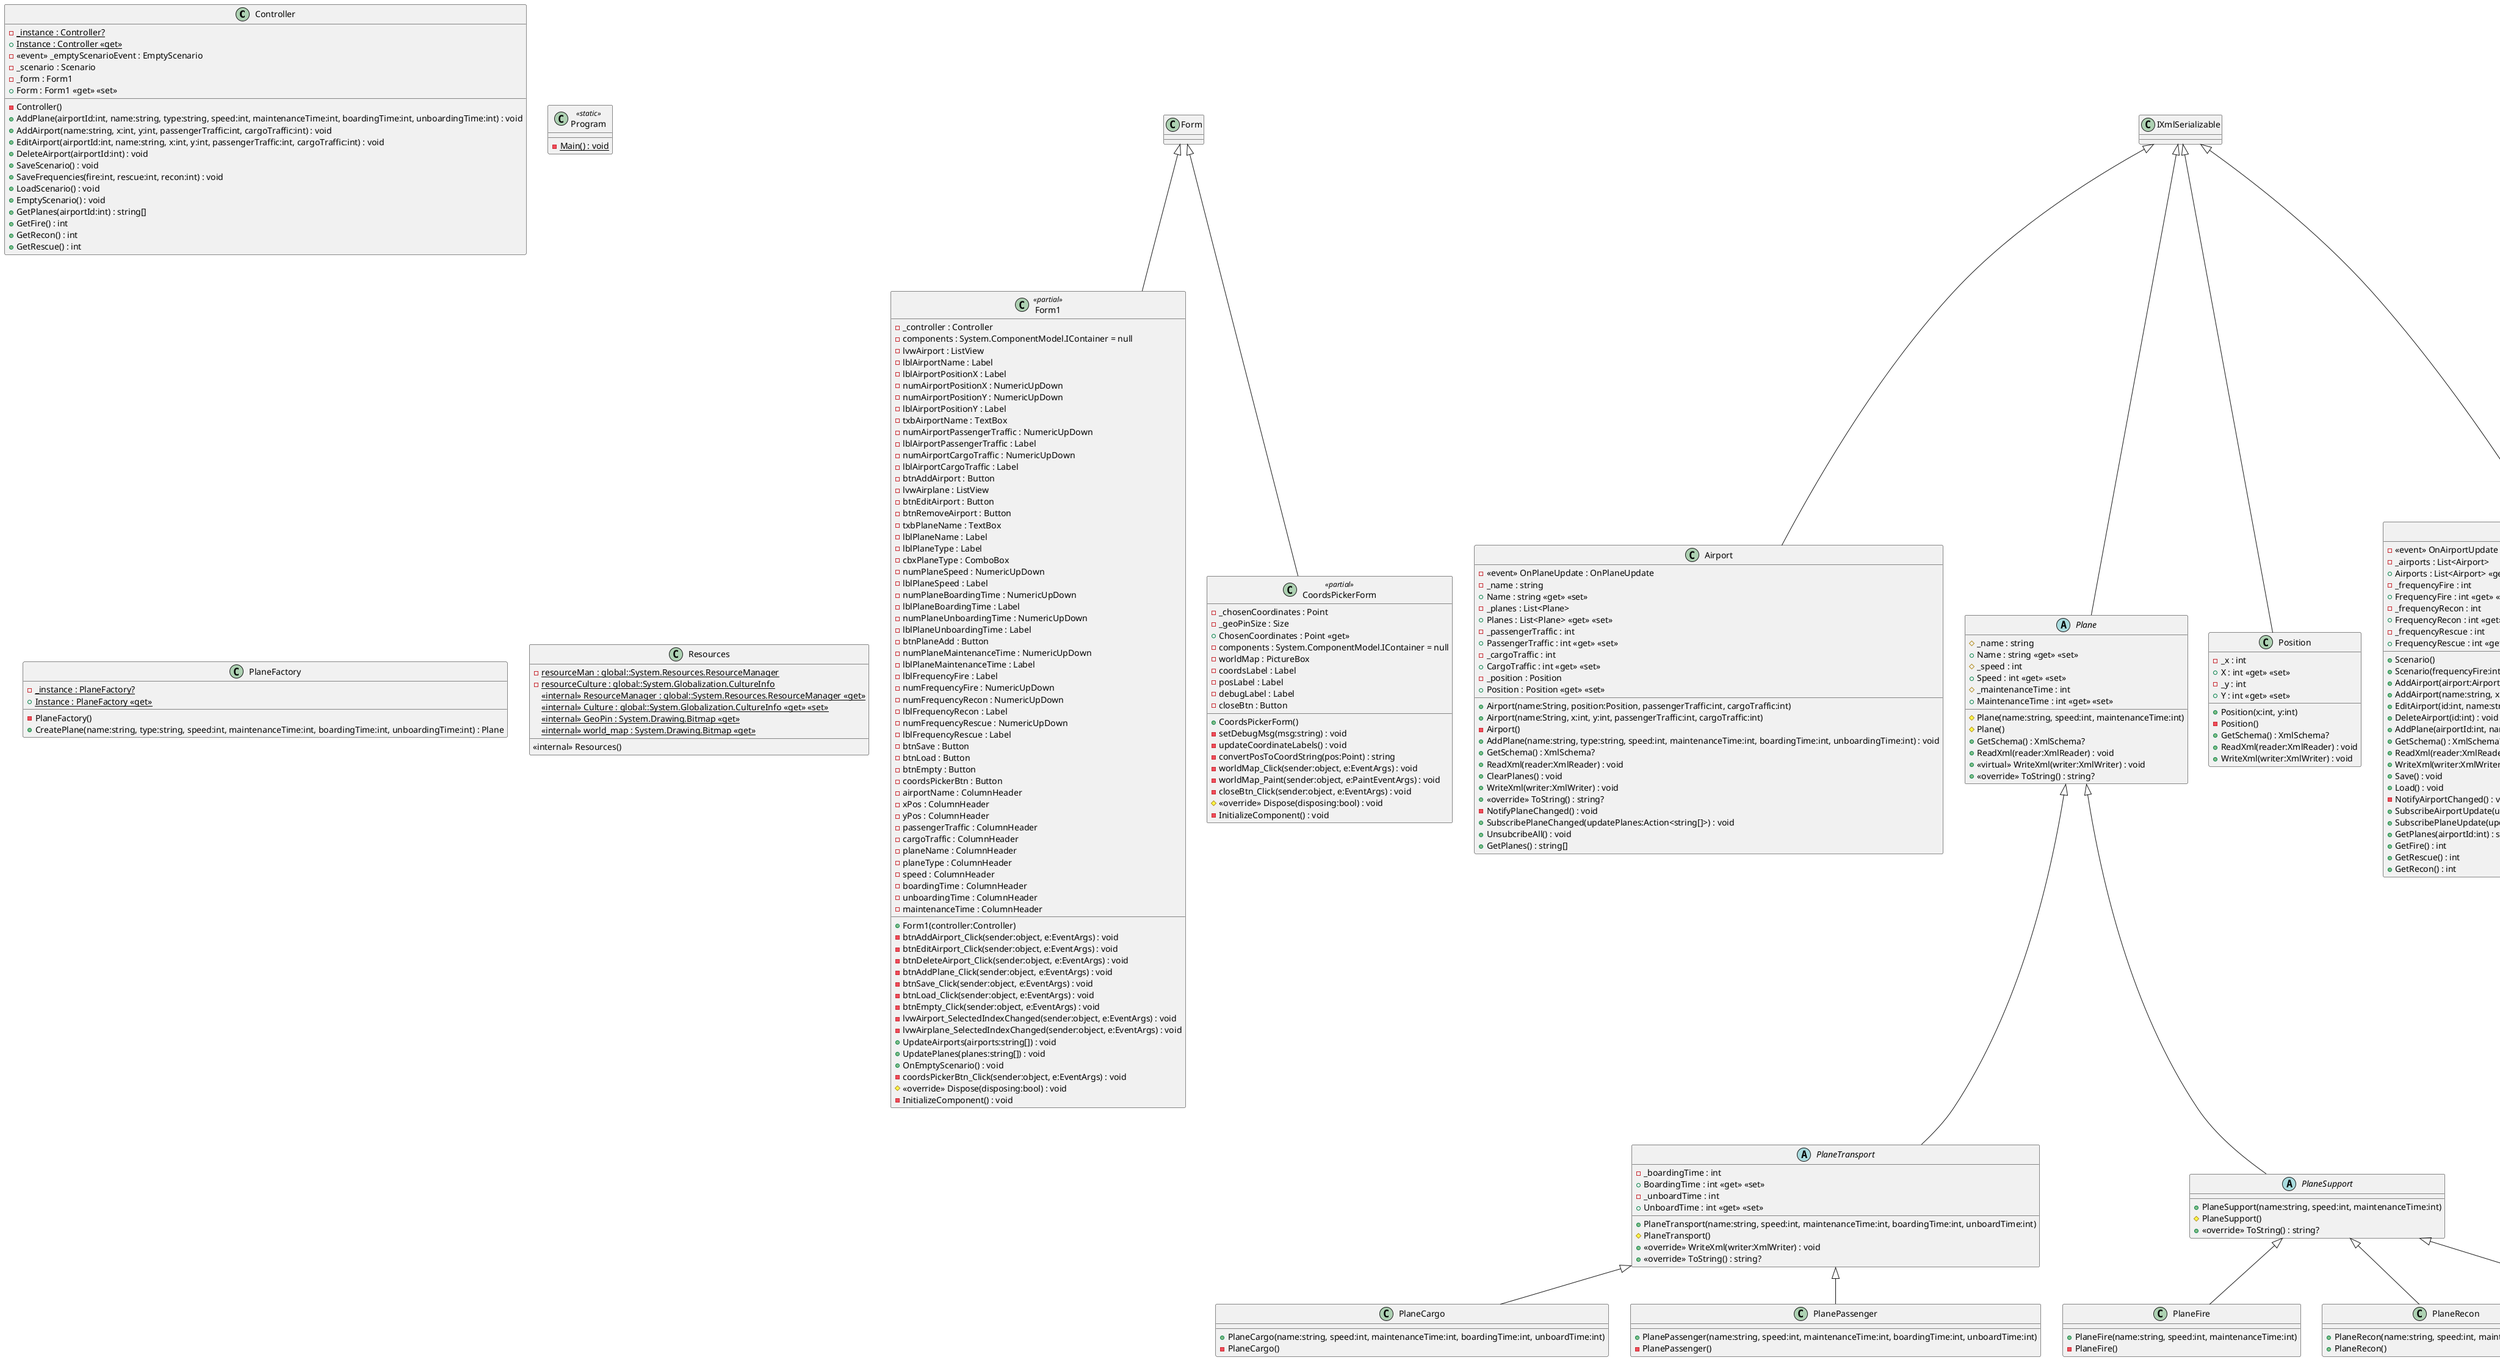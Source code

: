 @startuml
class Controller {
    - {static} _instance : Controller?
    + {static} Instance : Controller <<get>>
    -  <<event>> _emptyScenarioEvent : EmptyScenario 
    - _scenario : Scenario
    - _form : Form1
    + Form : Form1 <<get>> <<set>>
    - Controller()
    + AddPlane(airportId:int, name:string, type:string, speed:int, maintenanceTime:int, boardingTime:int, unboardingTime:int) : void
    + AddAirport(name:string, x:int, y:int, passengerTraffic:int, cargoTraffic:int) : void
    + EditAirport(airportId:int, name:string, x:int, y:int, passengerTraffic:int, cargoTraffic:int) : void
    + DeleteAirport(airportId:int) : void
    + SaveScenario() : void
    + SaveFrequencies(fire:int, rescue:int, recon:int) : void
    + LoadScenario() : void
    + EmptyScenario() : void
    + GetPlanes(airportId:int) : string[]
    + GetFire() : int
    + GetRecon() : int
    + GetRescue() : int
}
class Form1 <<partial>> {
    - _controller : Controller
    + Form1(controller:Controller)
    - btnAddAirport_Click(sender:object, e:EventArgs) : void
    - btnEditAirport_Click(sender:object, e:EventArgs) : void
    - btnDeleteAirport_Click(sender:object, e:EventArgs) : void
    - btnAddPlane_Click(sender:object, e:EventArgs) : void
    - btnSave_Click(sender:object, e:EventArgs) : void
    - btnLoad_Click(sender:object, e:EventArgs) : void
    - btnEmpty_Click(sender:object, e:EventArgs) : void
    - lvwAirport_SelectedIndexChanged(sender:object, e:EventArgs) : void
    - lvwAirplane_SelectedIndexChanged(sender:object, e:EventArgs) : void
    + UpdateAirports(airports:string[]) : void
    + UpdatePlanes(planes:string[]) : void
    + OnEmptyScenario() : void
    - coordsPickerBtn_Click(sender:object, e:EventArgs) : void
}
Form <|-- Form1
class Form1 <<partial>> {
    - components : System.ComponentModel.IContainer = null
    # <<override>> Dispose(disposing:bool) : void
    - InitializeComponent() : void
    - lvwAirport : ListView
    - lblAirportName : Label
    - lblAirportPositionX : Label
    - numAirportPositionX : NumericUpDown
    - numAirportPositionY : NumericUpDown
    - lblAirportPositionY : Label
    - txbAirportName : TextBox
    - numAirportPassengerTraffic : NumericUpDown
    - lblAirportPassengerTraffic : Label
    - numAirportCargoTraffic : NumericUpDown
    - lblAirportCargoTraffic : Label
    - btnAddAirport : Button
    - lvwAirplane : ListView
    - btnEditAirport : Button
    - btnRemoveAirport : Button
    - txbPlaneName : TextBox
    - lblPlaneName : Label
    - lblPlaneType : Label
    - cbxPlaneType : ComboBox
    - numPlaneSpeed : NumericUpDown
    - lblPlaneSpeed : Label
    - numPlaneBoardingTime : NumericUpDown
    - lblPlaneBoardingTime : Label
    - numPlaneUnboardingTime : NumericUpDown
    - lblPlaneUnboardingTime : Label
    - btnPlaneAdd : Button
    - numPlaneMaintenanceTime : NumericUpDown
    - lblPlaneMaintenanceTime : Label
    - lblFrequencyFire : Label
    - numFrequencyFire : NumericUpDown
    - numFrequencyRecon : NumericUpDown
    - lblFrequencyRecon : Label
    - numFrequencyRescue : NumericUpDown
    - lblFrequencyRescue : Label
    - btnSave : Button
    - btnLoad : Button
    - btnEmpty : Button
    - coordsPickerBtn : Button
    - airportName : ColumnHeader
    - xPos : ColumnHeader
    - yPos : ColumnHeader
    - passengerTraffic : ColumnHeader
    - cargoTraffic : ColumnHeader
    - planeName : ColumnHeader
    - planeType : ColumnHeader
    - speed : ColumnHeader
    - boardingTime : ColumnHeader
    - unboardingTime : ColumnHeader
    - maintenanceTime : ColumnHeader
}
class Program <<static>> {
    {static} - Main() : void
}
class Airport {
    -  <<event>> OnPlaneUpdate : OnPlaneUpdate 
    - _name : string
    + Name : string <<get>> <<set>>
    - _planes : List<Plane>
    + Planes : List<Plane> <<get>> <<set>>
    - _passengerTraffic : int
    + PassengerTraffic : int <<get>> <<set>>
    - _cargoTraffic : int
    + CargoTraffic : int <<get>> <<set>>
    - _position : Position
    + Position : Position <<get>> <<set>>
    + Airport(name:String, position:Position, passengerTraffic:int, cargoTraffic:int)
    + Airport(name:String, x:int, y:int, passengerTraffic:int, cargoTraffic:int)
    - Airport()
    + AddPlane(name:string, type:string, speed:int, maintenanceTime:int, boardingTime:int, unboardingTime:int) : void
    + GetSchema() : XmlSchema?
    + ReadXml(reader:XmlReader) : void
    + ClearPlanes() : void
    + WriteXml(writer:XmlWriter) : void
    + <<override>> ToString() : string?
    - NotifyPlaneChanged() : void
    + SubscribePlaneChanged(updatePlanes:Action<string[]>) : void
    + UnsubcribeAll() : void
    + GetPlanes() : string[]
}
IXmlSerializable <|-- Airport
abstract class Plane {
    # Plane(name:string, speed:int, maintenanceTime:int)
    # _name : string
    + Name : string <<get>> <<set>>
    # _speed : int
    + Speed : int <<get>> <<set>>
    # _maintenanceTime : int
    + MaintenanceTime : int <<get>> <<set>>
    # Plane()
    + GetSchema() : XmlSchema?
    + ReadXml(reader:XmlReader) : void
    + <<virtual>> WriteXml(writer:XmlWriter) : void
    + <<override>> ToString() : string?
}
IXmlSerializable <|-- Plane
class PlaneCargo {
    + PlaneCargo(name:string, speed:int, maintenanceTime:int, boardingTime:int, unboardTime:int)
    - PlaneCargo()
}
PlaneTransport <|-- PlaneCargo
class PlaneFactory {
    - {static} _instance : PlaneFactory?
    + {static} Instance : PlaneFactory <<get>>
    - PlaneFactory()
    + CreatePlane(name:string, type:string, speed:int, maintenanceTime:int, boardingTime:int, unboardingTime:int) : Plane
}
class PlaneFire {
    + PlaneFire(name:string, speed:int, maintenanceTime:int)
    - PlaneFire()
}
PlaneSupport <|-- PlaneFire
class PlanePassenger {
    + PlanePassenger(name:string, speed:int, maintenanceTime:int, boardingTime:int, unboardTime:int)
    - PlanePassenger()
}
PlaneTransport <|-- PlanePassenger
class PlaneRecon {
    + PlaneRecon(name:string, speed:int, maintenanceTime:int)
    + PlaneRecon()
}
PlaneSupport <|-- PlaneRecon
class PlaneRescue {
    + PlaneRescue(name:string, speed:int, maintenanceTime:int)
    + PlaneRescue()
}
PlaneSupport <|-- PlaneRescue
abstract class PlaneSupport {
    + PlaneSupport(name:string, speed:int, maintenanceTime:int)
    # PlaneSupport()
    + <<override>> ToString() : string?
}
Plane <|-- PlaneSupport
abstract class PlaneTransport {
    - _boardingTime : int
    + BoardingTime : int <<get>> <<set>>
    - _unboardTime : int
    + UnboardTime : int <<get>> <<set>>
    + PlaneTransport(name:string, speed:int, maintenanceTime:int, boardingTime:int, unboardTime:int)
    # PlaneTransport()
    + <<override>> WriteXml(writer:XmlWriter) : void
    + <<override>> ToString() : string?
}
Plane <|-- PlaneTransport
class Position {
    - _x : int
    + X : int <<get>> <<set>>
    - _y : int
    + Y : int <<get>> <<set>>
    + Position(x:int, y:int)
    - Position()
    + GetSchema() : XmlSchema?
    + ReadXml(reader:XmlReader) : void
    + WriteXml(writer:XmlWriter) : void
}
IXmlSerializable <|-- Position
class Scenario {
    -  <<event>> OnAirportUpdate : OnAirportUpdate 
    - _airports : List<Airport>
    + Airports : List<Airport> <<get>> <<set>>
    - _frequencyFire : int
    + FrequencyFire : int <<get>> <<set>>
    - _frequencyRecon : int
    + FrequencyRecon : int <<get>> <<set>>
    - _frequencyRescue : int
    + FrequencyRescue : int <<get>> <<set>>
    + Scenario()
    + Scenario(frequencyFire:int, frequencyRecon:int, frequencyRescue:int)
    + AddAirport(airport:Airport) : void
    + AddAirport(name:string, x:int, y:int, passengerTraffic:int, cargoTraffic:int) : void
    + EditAirport(id:int, name:string, x:int, y:int, passengerTraffic:int, cargoTraffic:int) : void
    + DeleteAirport(id:int) : void
    + AddPlane(airportId:int, name:string, type:string, speed:int, maintenanceTime:int, boardingTime:int, unboardingTime:int) : void
    + GetSchema() : XmlSchema?
    + ReadXml(reader:XmlReader) : void
    + WriteXml(writer:XmlWriter) : void
    + Save() : void
    + Load() : void
    - NotifyAirportChanged() : void
    + SubscribeAirportUpdate(updateAirports:Action<string[]>) : void
    + SubscribePlaneUpdate(updatePlanes:Action<string[]>) : void
    + GetPlanes(airportId:int) : string[]
    + GetFire() : int
    + GetRescue() : int
    + GetRecon() : int
}
IXmlSerializable <|-- Scenario
class Resources {
    - {static} resourceMan : global::System.Resources.ResourceManager
    - {static} resourceCulture : global::System.Globalization.CultureInfo
    <<internal>> Resources()
    <<internal>> {static} ResourceManager : global::System.Resources.ResourceManager <<get>>
    <<internal>> {static} Culture : global::System.Globalization.CultureInfo <<get>> <<set>>
    <<internal>> {static} GeoPin : System.Drawing.Bitmap <<get>>
    <<internal>> {static} world_map : System.Drawing.Bitmap <<get>>
}
class CoordsPickerForm <<partial>> {
    - _chosenCoordinates : Point
    - _geoPinSize : Size
    + ChosenCoordinates : Point <<get>>
    + CoordsPickerForm()
    - setDebugMsg(msg:string) : void
    - updateCoordinateLabels() : void
    - convertPosToCoordString(pos:Point) : string
    - worldMap_Click(sender:object, e:EventArgs) : void
    - worldMap_Paint(sender:object, e:PaintEventArgs) : void
    - closeBtn_Click(sender:object, e:EventArgs) : void
}
Form <|-- CoordsPickerForm
class CoordsPickerForm <<partial>> {
    - components : System.ComponentModel.IContainer = null
    # <<override>> Dispose(disposing:bool) : void
    - InitializeComponent() : void
    - worldMap : PictureBox
    - coordsLabel : Label
    - posLabel : Label
    - debugLabel : Label
    - closeBtn : Button
}
@enduml
